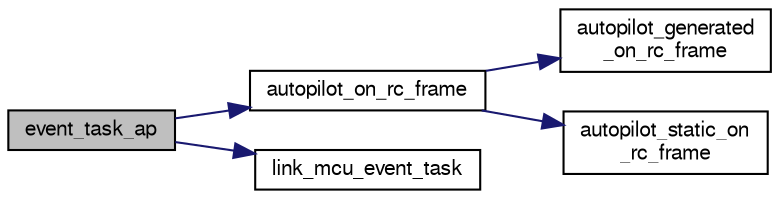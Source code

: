 digraph "event_task_ap"
{
  edge [fontname="FreeSans",fontsize="10",labelfontname="FreeSans",labelfontsize="10"];
  node [fontname="FreeSans",fontsize="10",shape=record];
  rankdir="LR";
  Node1 [label="event_task_ap",height=0.2,width=0.4,color="black", fillcolor="grey75", style="filled", fontcolor="black"];
  Node1 -> Node2 [color="midnightblue",fontsize="10",style="solid",fontname="FreeSans"];
  Node2 [label="autopilot_on_rc_frame",height=0.2,width=0.4,color="black", fillcolor="white", style="filled",URL="$autopilot_8c.html#a7339f5741706cb9c2e2186b1174cc770",tooltip="RC frame handler. "];
  Node2 -> Node3 [color="midnightblue",fontsize="10",style="solid",fontname="FreeSans"];
  Node3 [label="autopilot_generated\l_on_rc_frame",height=0.2,width=0.4,color="black", fillcolor="white", style="filled",URL="$fixedwing_2autopilot__generated_8c.html#aaebd02adde63c5f836bea4ec5fabe997"];
  Node2 -> Node4 [color="midnightblue",fontsize="10",style="solid",fontname="FreeSans"];
  Node4 [label="autopilot_static_on\l_rc_frame",height=0.2,width=0.4,color="black", fillcolor="white", style="filled",URL="$fixedwing_2autopilot__static_8c.html#af48775939dfa2cf7533658fb85851a35",tooltip="Function to be called when a message from FBW is available. "];
  Node1 -> Node5 [color="midnightblue",fontsize="10",style="solid",fontname="FreeSans"];
  Node5 [label="link_mcu_event_task",height=0.2,width=0.4,color="black", fillcolor="white", style="filled",URL="$link__mcu__can_8c.html#ac8ca91741aea5e6803a8db35d4c8188e"];
}
